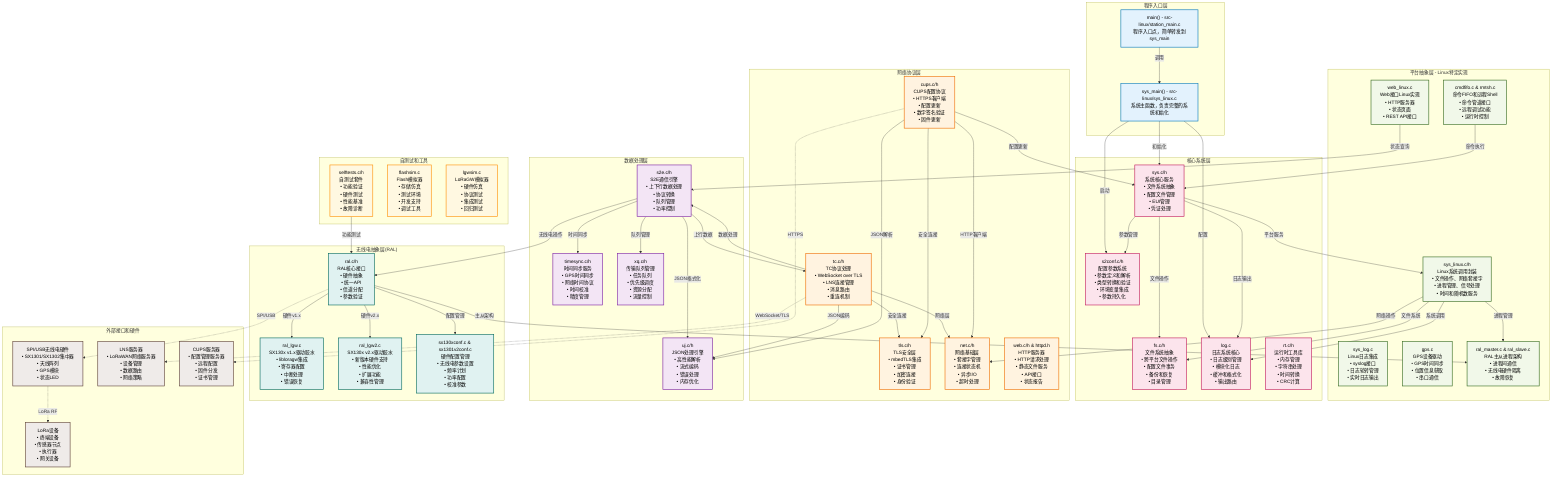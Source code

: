 flowchart TB
    %% LoRa Basics Station 模块交互架构图
    %% 展示各核心模块之间的调用关系和数据流向
    
    %% 入口层
    subgraph "程序入口层"
        MainEntry["main() - src-linux/station_main.c<br/>程序入口点，简单转发到sys_main"]
        SysMain["sys_main() - src-linux/sys_linux.c<br/>系统主函数，负责完整的系统初始化"]
    end
    
    %% 平台抽象层
    subgraph "平台抽象层 - Linux特定实现"
        SysLinux["sys_linux.c/h<br/>Linux系统调用封装<br/>• 文件操作、网络套接字<br/>• 进程管理、信号处理<br/>• 时间和随机数服务"]
        
        SysLog["sys_log.c<br/>Linux日志集成<br/>• syslog接口<br/>• 日志轮转管理<br/>• 实时日志输出"]
        
        CmdFIFO["cmdfifo.c & rmtsh.c<br/>命令FIFO和远程Shell<br/>• 命令管道接口<br/>• 远程调试功能<br/>• 运行时控制"]
        
        WebLinux["web_linux.c<br/>Web接口Linux实现<br/>• HTTP服务器<br/>• 状态页面<br/>• REST API接口"]
        
        GPSLinux["gps.c<br/>GPS设备驱动<br/>• GPS时间同步<br/>• 位置信息获取<br/>• 串口通信"]
        
        RALMaster["ral_master.c & ral_slave.c<br/>RAL主从进程架构<br/>• 进程间通信<br/>• 无线电硬件隔离<br/>• 故障恢复"]
    end
    
    %% 核心系统层
    subgraph "核心系统层"
        SysCore["sys.c/h<br/>系统核心服务<br/>• 文件系统抽象<br/>• 配置文件管理<br/>• EUI管理<br/>• 凭证处理"]
        
        S2Conf["s2conf.c/h<br/>配置参数系统<br/>• 参数定义和解析<br/>• 类型转换和验证<br/>• 环境变量集成<br/>• 参数持久化"]
        
        FS["fs.c/h<br/>文件系统抽象<br/>• 跨平台文件操作<br/>• 配置文件事务<br/>• 备份和恢复<br/>• 目录管理"]
        
        LogCore["log.c<br/>日志系统核心<br/>• 日志级别管理<br/>• 模块化日志<br/>• 缓冲和格式化<br/>• 输出路由"]
        
        RT["rt.c/h<br/>运行时工具库<br/>• 内存管理<br/>• 字符串处理<br/>• 时间转换<br/>• CRC计算"]
    end
    
    %% 网络协议层
    subgraph "网络协议层"
        TLS["tls.c/h<br/>TLS安全层<br/>• mbedTLS集成<br/>• 证书管理<br/>• 加密连接<br/>• 身份验证"]
        
        NET["net.c/h<br/>网络基础层<br/>• 套接字管理<br/>• 连接状态机<br/>• 异步I/O<br/>• 超时处理"]
        
        TC["tc.c/h<br/>TC协议处理<br/>• WebSocket over TLS<br/>• LNS连接管理<br/>• 消息路由<br/>• 重连机制"]
        
        CUPS["cups.c/h<br/>CUPS配置协议<br/>• HTTPS客户端<br/>• 配置更新<br/>• 数字签名验证<br/>• 固件更新"]
        
        HTTP["web.c/h & httpd.h<br/>HTTP服务器<br/>• HTTP请求处理<br/>• 静态文件服务<br/>• API接口<br/>• 状态报告"]
    end
    
    %% 数据处理层
    subgraph "数据处理层"
        UJ["uj.c/h<br/>JSON处理引擎<br/>• 高性能解析<br/>• 流式编码<br/>• 错误处理<br/>• 内存优化"]
        
        S2E["s2e.c/h<br/>S2E通信引擎<br/>• 上下行数据处理<br/>• 协议转换<br/>• 队列管理<br/>• 功率控制"]
        
        TimeSync["timesync.c/h<br/>时间同步服务<br/>• GPS时间同步<br/>• 网络时间协议<br/>• 时间校准<br/>• 精度管理"]
        
        XQ["xq.c/h<br/>传输队列管理<br/>• 任务队列<br/>• 优先级调度<br/>• 资源分配<br/>• 流量控制"]
    end
    
    %% 无线电抽象层
    subgraph "无线电抽象层(RAL)"
        RALCore["ral.c/h<br/>RAL核心接口<br/>• 硬件抽象<br/>• 统一API<br/>• 信道分配<br/>• 参数验证"]
        
        RALLGW["ral_lgw.c<br/>SX130x v1.x驱动胶水<br/>• libloragw集成<br/>• 寄存器配置<br/>• 中断处理<br/>• 错误恢复"]
        
        RALLGW2["ral_lgw2.c<br/>SX130x v2.x驱动胶水<br/>• 新版本硬件支持<br/>• 性能优化<br/>• 扩展功能<br/>• 兼容性管理"]
        
        SX130XConf["sx130xconf.c & sx1301v2conf.c<br/>硬件配置管理<br/>• 无线电参数设置<br/>• 频率计划<br/>• 功率配置<br/>• 校准参数"]
    end
    
    %% 自测试和工具
    subgraph "自测试和工具"
        SelfTests["selftests.c/h<br/>自测试套件<br/>• 功能验证<br/>• 硬件测试<br/>• 性能基准<br/>• 故障诊断"]
        
        FlashSim["flashsim.c<br/>Flash模拟器<br/>• 存储仿真<br/>• 测试环境<br/>• 开发支持<br/>• 调试工具"]
        
        LGWSim["lgwsim.c<br/>LoRaGW模拟器<br/>• 硬件仿真<br/>• 协议测试<br/>• 集成测试<br/>• 回归测试"]
    end
    
    %% 外部接口
    subgraph "外部接口和硬件"
        HardwareRadio["SPI/USB无线电硬件<br/>• SX1301/SX1302集中器<br/>• 天线阵列<br/>• GPS模块<br/>• 状态LED"]
        
        LNSServer["LNS服务器<br/>• LoRaWAN网络服务器<br/>• 设备管理<br/>• 数据路由<br/>• 网络策略"]
        
        CUPSServer["CUPS服务器<br/>• 配置管理服务器<br/>• 远程配置<br/>• 固件分发<br/>• 证书管理"]
        
        DeviceNodes["LoRa设备<br/>• 终端设备<br/>• 传感器节点<br/>• 执行器<br/>• 网关设备"]
    end
    
    %% 主要数据流连接
    MainEntry -->|调用| SysMain
    SysMain -->|初始化| SysCore
    SysMain -->|启动| S2Conf
    SysMain -->|配置| LogCore
    
    %% 系统核心交互
    SysCore -->|文件操作| FS
    SysCore -->|日志输出| LogCore
    SysCore -->|参数管理| S2Conf
    SysCore -->|平台服务| SysLinux
    
    %% 网络协议交互
    TC -->|安全连接| TLS
    TC -->|网络层| NET
    TC -->|数据处理| S2E
    TC -->|JSON编码| UJ
    
    CUPS -->|安全连接| TLS
    CUPS -->|HTTP客户端| NET
    CUPS -->|配置更新| SysCore
    CUPS -->|JSON解析| UJ
    
    %% 数据处理流
    S2E -->|上行数据| TC
    S2E -->|JSON格式化| UJ
    S2E -->|无线电操作| RALCore
    S2E -->|时间同步| TimeSync
    S2E -->|队列管理| XQ
    
    %% 无线电抽象层交互
    RALCore -->|硬件v1.x| RALLGW
    RALCore -->|硬件v2.x| RALLGW2
    RALCore -->|配置管理| SX130XConf
    RALCore -->|主从架构| RALMaster
    
    %% 平台服务交互
    SysLinux -->|系统调用| LogCore
    SysLinux -->|文件系统| FS
    SysLinux -->|网络操作| NET
    SysLinux -->|进程管理| RALMaster
    
    %% 外部连接
    TC -.->|WebSocket/TLS| LNSServer
    CUPS -.->|HTTPS| CUPSServer
    RALCore -.->|SPI/USB| HardwareRadio
    HardwareRadio -.->|LoRa RF| DeviceNodes
    
    %% 监控和调试接口
    CmdFIFO -->|命令执行| SysCore
    WebLinux -->|状态查询| S2E
    SelfTests -->|功能测试| RALCore
    
    %% 样式定义
    classDef entry fill:#e3f2fd,stroke:#0277bd,stroke-width:2px,color:#000
    classDef platform fill:#f1f8e9,stroke:#33691e,stroke-width:2px,color:#000
    classDef core fill:#fce4ec,stroke:#c2185b,stroke-width:2px,color:#000
    classDef network fill:#fff3e0,stroke:#ef6c00,stroke-width:2px,color:#000
    classDef data fill:#f3e5f5,stroke:#7b1fa2,stroke-width:2px,color:#000
    classDef radio fill:#e0f2f1,stroke:#00695c,stroke-width:2px,color:#000
    classDef test fill:#fff8e1,stroke:#ff8f00,stroke-width:2px,color:#000
    classDef external fill:#efebe9,stroke:#5d4037,stroke-width:2px,color:#000
    
    %% 应用样式
    class MainEntry,SysMain entry
    class SysLinux,SysLog,CmdFIFO,WebLinux,GPSLinux,RALMaster platform
    class SysCore,S2Conf,FS,LogCore,RT core
    class TLS,NET,TC,CUPS,HTTP network
    class UJ,S2E,TimeSync,XQ data
    class RALCore,RALLGW,RALLGW2,SX130XConf radio
    class SelfTests,FlashSim,LGWSim test
    class HardwareRadio,LNSServer,CUPSServer,DeviceNodes external
